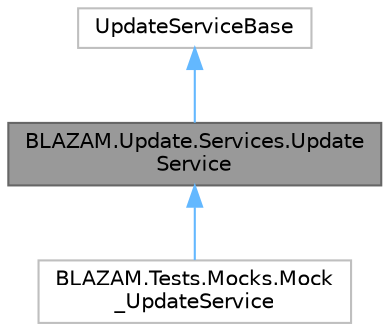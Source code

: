digraph "BLAZAM.Update.Services.UpdateService"
{
 // LATEX_PDF_SIZE
  bgcolor="transparent";
  edge [fontname=Helvetica,fontsize=10,labelfontname=Helvetica,labelfontsize=10];
  node [fontname=Helvetica,fontsize=10,shape=box,height=0.2,width=0.4];
  Node1 [id="Node000001",label="BLAZAM.Update.Services.Update\lService",height=0.2,width=0.4,color="gray40", fillcolor="grey60", style="filled", fontcolor="black",tooltip=" "];
  Node2 -> Node1 [id="edge1_Node000001_Node000002",dir="back",color="steelblue1",style="solid",tooltip=" "];
  Node2 [id="Node000002",label="UpdateServiceBase",height=0.2,width=0.4,color="grey75", fillcolor="white", style="filled",URL="$class_b_l_a_z_a_m_1_1_update_1_1_services_1_1_update_service_base.html",tooltip=" "];
  Node1 -> Node3 [id="edge2_Node000001_Node000003",dir="back",color="steelblue1",style="solid",tooltip=" "];
  Node3 [id="Node000003",label="BLAZAM.Tests.Mocks.Mock\l_UpdateService",height=0.2,width=0.4,color="grey75", fillcolor="white", style="filled",tooltip=" "];
}
